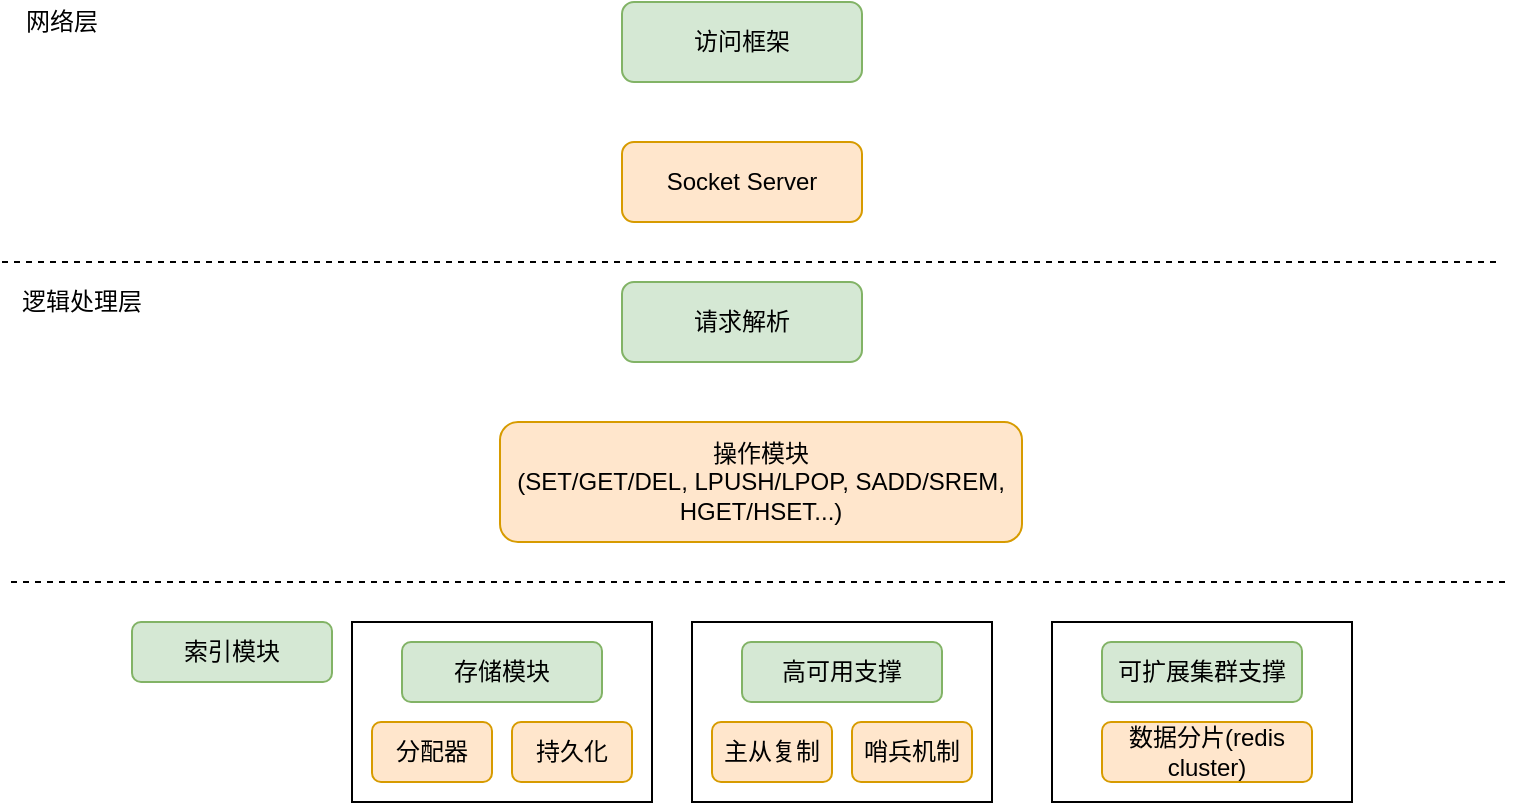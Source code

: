 <mxfile version="14.8.4" type="github">
  <diagram id="aAxCCbDvJp1J9khhxcws" name="Page-1">
    <mxGraphModel dx="946" dy="578" grid="1" gridSize="10" guides="1" tooltips="1" connect="1" arrows="1" fold="1" page="1" pageScale="1" pageWidth="827" pageHeight="1169" math="0" shadow="0">
      <root>
        <mxCell id="0" />
        <mxCell id="1" parent="0" />
        <mxCell id="xm7nu4Tk3IysUUltHsgT-1" value="访问框架" style="rounded=1;whiteSpace=wrap;html=1;fillColor=#d5e8d4;strokeColor=#82b366;" vertex="1" parent="1">
          <mxGeometry x="330" y="120" width="120" height="40" as="geometry" />
        </mxCell>
        <mxCell id="xm7nu4Tk3IysUUltHsgT-2" value="Socket Server" style="rounded=1;whiteSpace=wrap;html=1;fillColor=#ffe6cc;strokeColor=#d79b00;" vertex="1" parent="1">
          <mxGeometry x="330" y="190" width="120" height="40" as="geometry" />
        </mxCell>
        <mxCell id="xm7nu4Tk3IysUUltHsgT-3" value="请求解析" style="rounded=1;whiteSpace=wrap;html=1;fillColor=#d5e8d4;strokeColor=#82b366;" vertex="1" parent="1">
          <mxGeometry x="330" y="260" width="120" height="40" as="geometry" />
        </mxCell>
        <mxCell id="xm7nu4Tk3IysUUltHsgT-4" value="操作模块&lt;br&gt;(SET/GET/DEL, LPUSH/LPOP, SADD/SREM, HGET/HSET...)" style="rounded=1;whiteSpace=wrap;html=1;fillColor=#ffe6cc;strokeColor=#d79b00;" vertex="1" parent="1">
          <mxGeometry x="269" y="330" width="261" height="60" as="geometry" />
        </mxCell>
        <mxCell id="xm7nu4Tk3IysUUltHsgT-5" value="" style="endArrow=none;dashed=1;html=1;" edge="1" parent="1">
          <mxGeometry width="50" height="50" relative="1" as="geometry">
            <mxPoint x="20" y="250" as="sourcePoint" />
            <mxPoint x="770" y="250" as="targetPoint" />
          </mxGeometry>
        </mxCell>
        <mxCell id="xm7nu4Tk3IysUUltHsgT-6" value="" style="endArrow=none;dashed=1;html=1;" edge="1" parent="1">
          <mxGeometry width="50" height="50" relative="1" as="geometry">
            <mxPoint x="24.5" y="410" as="sourcePoint" />
            <mxPoint x="774.5" y="410" as="targetPoint" />
          </mxGeometry>
        </mxCell>
        <mxCell id="xm7nu4Tk3IysUUltHsgT-7" value="索引模块" style="rounded=1;whiteSpace=wrap;html=1;fillColor=#d5e8d4;strokeColor=#82b366;" vertex="1" parent="1">
          <mxGeometry x="85" y="430" width="100" height="30" as="geometry" />
        </mxCell>
        <mxCell id="xm7nu4Tk3IysUUltHsgT-8" value="" style="rounded=0;whiteSpace=wrap;html=1;" vertex="1" parent="1">
          <mxGeometry x="195" y="430" width="150" height="90" as="geometry" />
        </mxCell>
        <mxCell id="xm7nu4Tk3IysUUltHsgT-9" value="" style="rounded=0;whiteSpace=wrap;html=1;" vertex="1" parent="1">
          <mxGeometry x="365" y="430" width="150" height="90" as="geometry" />
        </mxCell>
        <mxCell id="xm7nu4Tk3IysUUltHsgT-10" value="存储模块" style="rounded=1;whiteSpace=wrap;html=1;fillColor=#d5e8d4;strokeColor=#82b366;" vertex="1" parent="1">
          <mxGeometry x="220" y="440" width="100" height="30" as="geometry" />
        </mxCell>
        <mxCell id="xm7nu4Tk3IysUUltHsgT-11" value="高可用支撑" style="rounded=1;whiteSpace=wrap;html=1;fillColor=#d5e8d4;strokeColor=#82b366;" vertex="1" parent="1">
          <mxGeometry x="390" y="440" width="100" height="30" as="geometry" />
        </mxCell>
        <mxCell id="xm7nu4Tk3IysUUltHsgT-14" value="分配器" style="rounded=1;whiteSpace=wrap;html=1;fillColor=#ffe6cc;strokeColor=#d79b00;" vertex="1" parent="1">
          <mxGeometry x="205" y="480" width="60" height="30" as="geometry" />
        </mxCell>
        <mxCell id="xm7nu4Tk3IysUUltHsgT-15" value="持久化" style="rounded=1;whiteSpace=wrap;html=1;fillColor=#ffe6cc;strokeColor=#d79b00;" vertex="1" parent="1">
          <mxGeometry x="275" y="480" width="60" height="30" as="geometry" />
        </mxCell>
        <mxCell id="xm7nu4Tk3IysUUltHsgT-16" value="主从复制" style="rounded=1;whiteSpace=wrap;html=1;fillColor=#ffe6cc;strokeColor=#d79b00;" vertex="1" parent="1">
          <mxGeometry x="375" y="480" width="60" height="30" as="geometry" />
        </mxCell>
        <mxCell id="xm7nu4Tk3IysUUltHsgT-17" value="哨兵机制" style="rounded=1;whiteSpace=wrap;html=1;fillColor=#ffe6cc;strokeColor=#d79b00;" vertex="1" parent="1">
          <mxGeometry x="445" y="480" width="60" height="30" as="geometry" />
        </mxCell>
        <mxCell id="xm7nu4Tk3IysUUltHsgT-18" value="" style="rounded=0;whiteSpace=wrap;html=1;" vertex="1" parent="1">
          <mxGeometry x="545" y="430" width="150" height="90" as="geometry" />
        </mxCell>
        <mxCell id="xm7nu4Tk3IysUUltHsgT-19" value="可扩展集群支撑" style="rounded=1;whiteSpace=wrap;html=1;fillColor=#d5e8d4;strokeColor=#82b366;" vertex="1" parent="1">
          <mxGeometry x="570" y="440" width="100" height="30" as="geometry" />
        </mxCell>
        <mxCell id="xm7nu4Tk3IysUUltHsgT-21" value="数据分片(redis cluster)" style="rounded=1;whiteSpace=wrap;html=1;fillColor=#ffe6cc;strokeColor=#d79b00;" vertex="1" parent="1">
          <mxGeometry x="570" y="480" width="105" height="30" as="geometry" />
        </mxCell>
        <mxCell id="xm7nu4Tk3IysUUltHsgT-22" value="网络层" style="text;html=1;strokeColor=none;fillColor=none;align=center;verticalAlign=middle;whiteSpace=wrap;rounded=0;" vertex="1" parent="1">
          <mxGeometry x="30" y="120" width="40" height="20" as="geometry" />
        </mxCell>
        <mxCell id="xm7nu4Tk3IysUUltHsgT-27" value="逻辑处理层" style="text;html=1;strokeColor=none;fillColor=none;align=center;verticalAlign=middle;whiteSpace=wrap;rounded=0;" vertex="1" parent="1">
          <mxGeometry x="20" y="260" width="80" height="20" as="geometry" />
        </mxCell>
      </root>
    </mxGraphModel>
  </diagram>
</mxfile>
